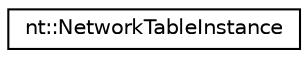 digraph "Graphical Class Hierarchy"
{
  edge [fontname="Helvetica",fontsize="10",labelfontname="Helvetica",labelfontsize="10"];
  node [fontname="Helvetica",fontsize="10",shape=record];
  rankdir="LR";
  Node1 [label="nt::NetworkTableInstance",height=0.2,width=0.4,color="black", fillcolor="white", style="filled",URL="$classnt_1_1NetworkTableInstance.html",tooltip="NetworkTables Instance. "];
}
